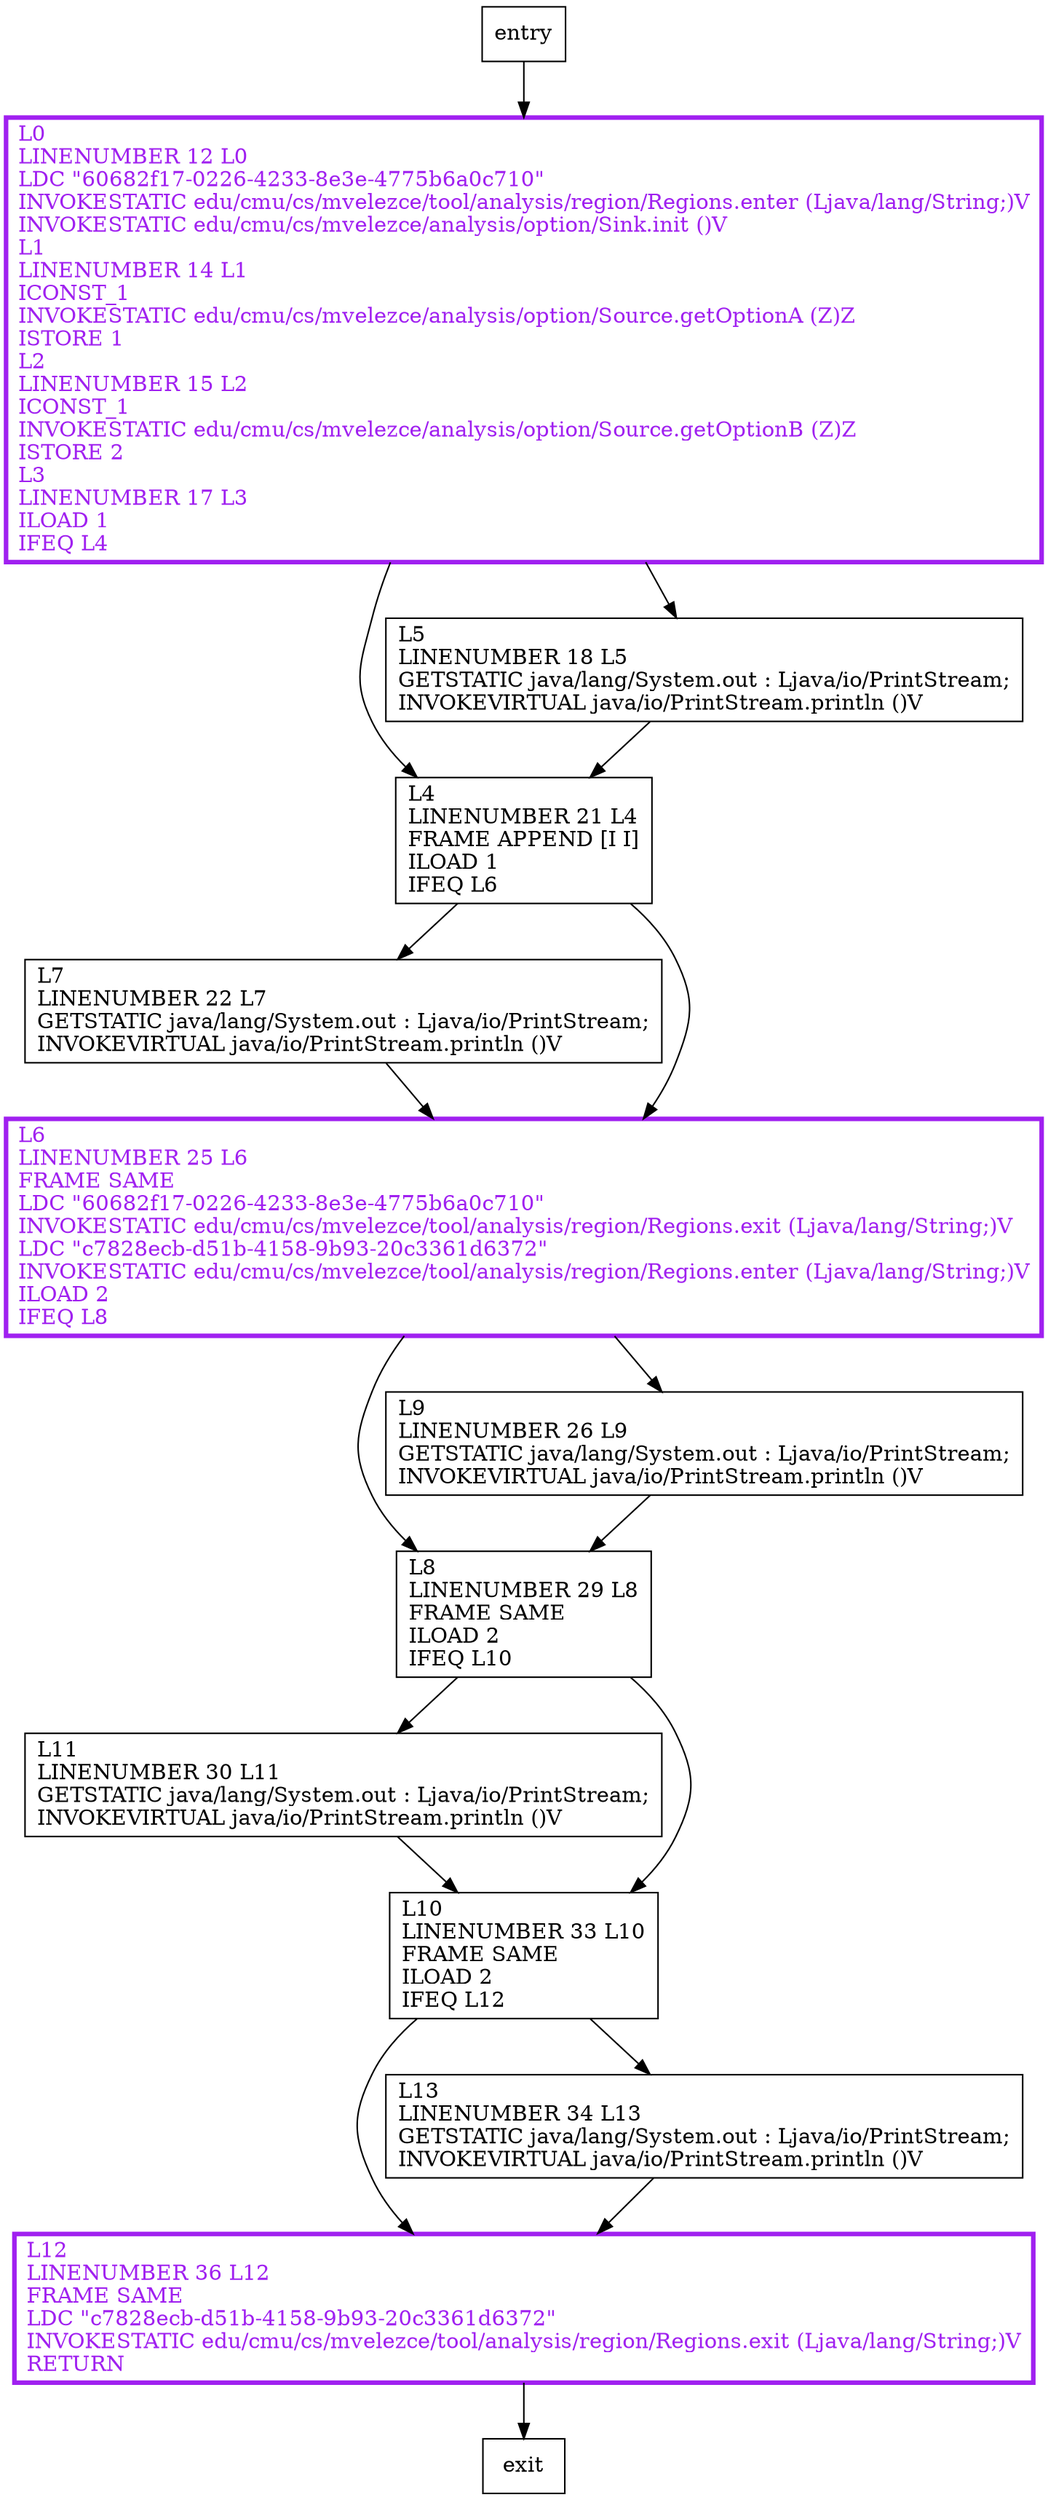 digraph main {
node [shape=record];
2010030837 [label="L7\lLINENUMBER 22 L7\lGETSTATIC java/lang/System.out : Ljava/io/PrintStream;\lINVOKEVIRTUAL java/io/PrintStream.println ()V\l"];
46910796 [label="L6\lLINENUMBER 25 L6\lFRAME SAME\lLDC \"60682f17-0226-4233-8e3e-4775b6a0c710\"\lINVOKESTATIC edu/cmu/cs/mvelezce/tool/analysis/region/Regions.exit (Ljava/lang/String;)V\lLDC \"c7828ecb-d51b-4158-9b93-20c3361d6372\"\lINVOKESTATIC edu/cmu/cs/mvelezce/tool/analysis/region/Regions.enter (Ljava/lang/String;)V\lILOAD 2\lIFEQ L8\l"];
510945575 [label="L11\lLINENUMBER 30 L11\lGETSTATIC java/lang/System.out : Ljava/io/PrintStream;\lINVOKEVIRTUAL java/io/PrintStream.println ()V\l"];
534414216 [label="L12\lLINENUMBER 36 L12\lFRAME SAME\lLDC \"c7828ecb-d51b-4158-9b93-20c3361d6372\"\lINVOKESTATIC edu/cmu/cs/mvelezce/tool/analysis/region/Regions.exit (Ljava/lang/String;)V\lRETURN\l"];
472889693 [label="L10\lLINENUMBER 33 L10\lFRAME SAME\lILOAD 2\lIFEQ L12\l"];
1253090008 [label="L13\lLINENUMBER 34 L13\lGETSTATIC java/lang/System.out : Ljava/io/PrintStream;\lINVOKEVIRTUAL java/io/PrintStream.println ()V\l"];
2083201880 [label="L4\lLINENUMBER 21 L4\lFRAME APPEND [I I]\lILOAD 1\lIFEQ L6\l"];
105028377 [label="L5\lLINENUMBER 18 L5\lGETSTATIC java/lang/System.out : Ljava/io/PrintStream;\lINVOKEVIRTUAL java/io/PrintStream.println ()V\l"];
248477679 [label="L0\lLINENUMBER 12 L0\lLDC \"60682f17-0226-4233-8e3e-4775b6a0c710\"\lINVOKESTATIC edu/cmu/cs/mvelezce/tool/analysis/region/Regions.enter (Ljava/lang/String;)V\lINVOKESTATIC edu/cmu/cs/mvelezce/analysis/option/Sink.init ()V\lL1\lLINENUMBER 14 L1\lICONST_1\lINVOKESTATIC edu/cmu/cs/mvelezce/analysis/option/Source.getOptionA (Z)Z\lISTORE 1\lL2\lLINENUMBER 15 L2\lICONST_1\lINVOKESTATIC edu/cmu/cs/mvelezce/analysis/option/Source.getOptionB (Z)Z\lISTORE 2\lL3\lLINENUMBER 17 L3\lILOAD 1\lIFEQ L4\l"];
1381658295 [label="L8\lLINENUMBER 29 L8\lFRAME SAME\lILOAD 2\lIFEQ L10\l"];
1079160246 [label="L9\lLINENUMBER 26 L9\lGETSTATIC java/lang/System.out : Ljava/io/PrintStream;\lINVOKEVIRTUAL java/io/PrintStream.println ()V\l"];
entry;
exit;
46910796 -> 1381658295;
46910796 -> 1079160246;
510945575 -> 472889693;
534414216 -> exit;
2083201880 -> 2010030837;
2083201880 -> 46910796;
105028377 -> 2083201880;
248477679 -> 2083201880;
248477679 -> 105028377;
entry -> 248477679;
2010030837 -> 46910796;
472889693 -> 534414216;
472889693 -> 1253090008;
1253090008 -> 534414216;
1381658295 -> 510945575;
1381658295 -> 472889693;
1079160246 -> 1381658295;
46910796[fontcolor="purple", penwidth=3, color="purple"];
534414216[fontcolor="purple", penwidth=3, color="purple"];
248477679[fontcolor="purple", penwidth=3, color="purple"];
}
